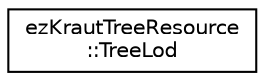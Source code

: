 digraph "Graphical Class Hierarchy"
{
 // LATEX_PDF_SIZE
  edge [fontname="Helvetica",fontsize="10",labelfontname="Helvetica",labelfontsize="10"];
  node [fontname="Helvetica",fontsize="10",shape=record];
  rankdir="LR";
  Node0 [label="ezKrautTreeResource\l::TreeLod",height=0.2,width=0.4,color="black", fillcolor="white", style="filled",URL="$d3/d98/structez_kraut_tree_resource_1_1_tree_lod.htm",tooltip=" "];
}
